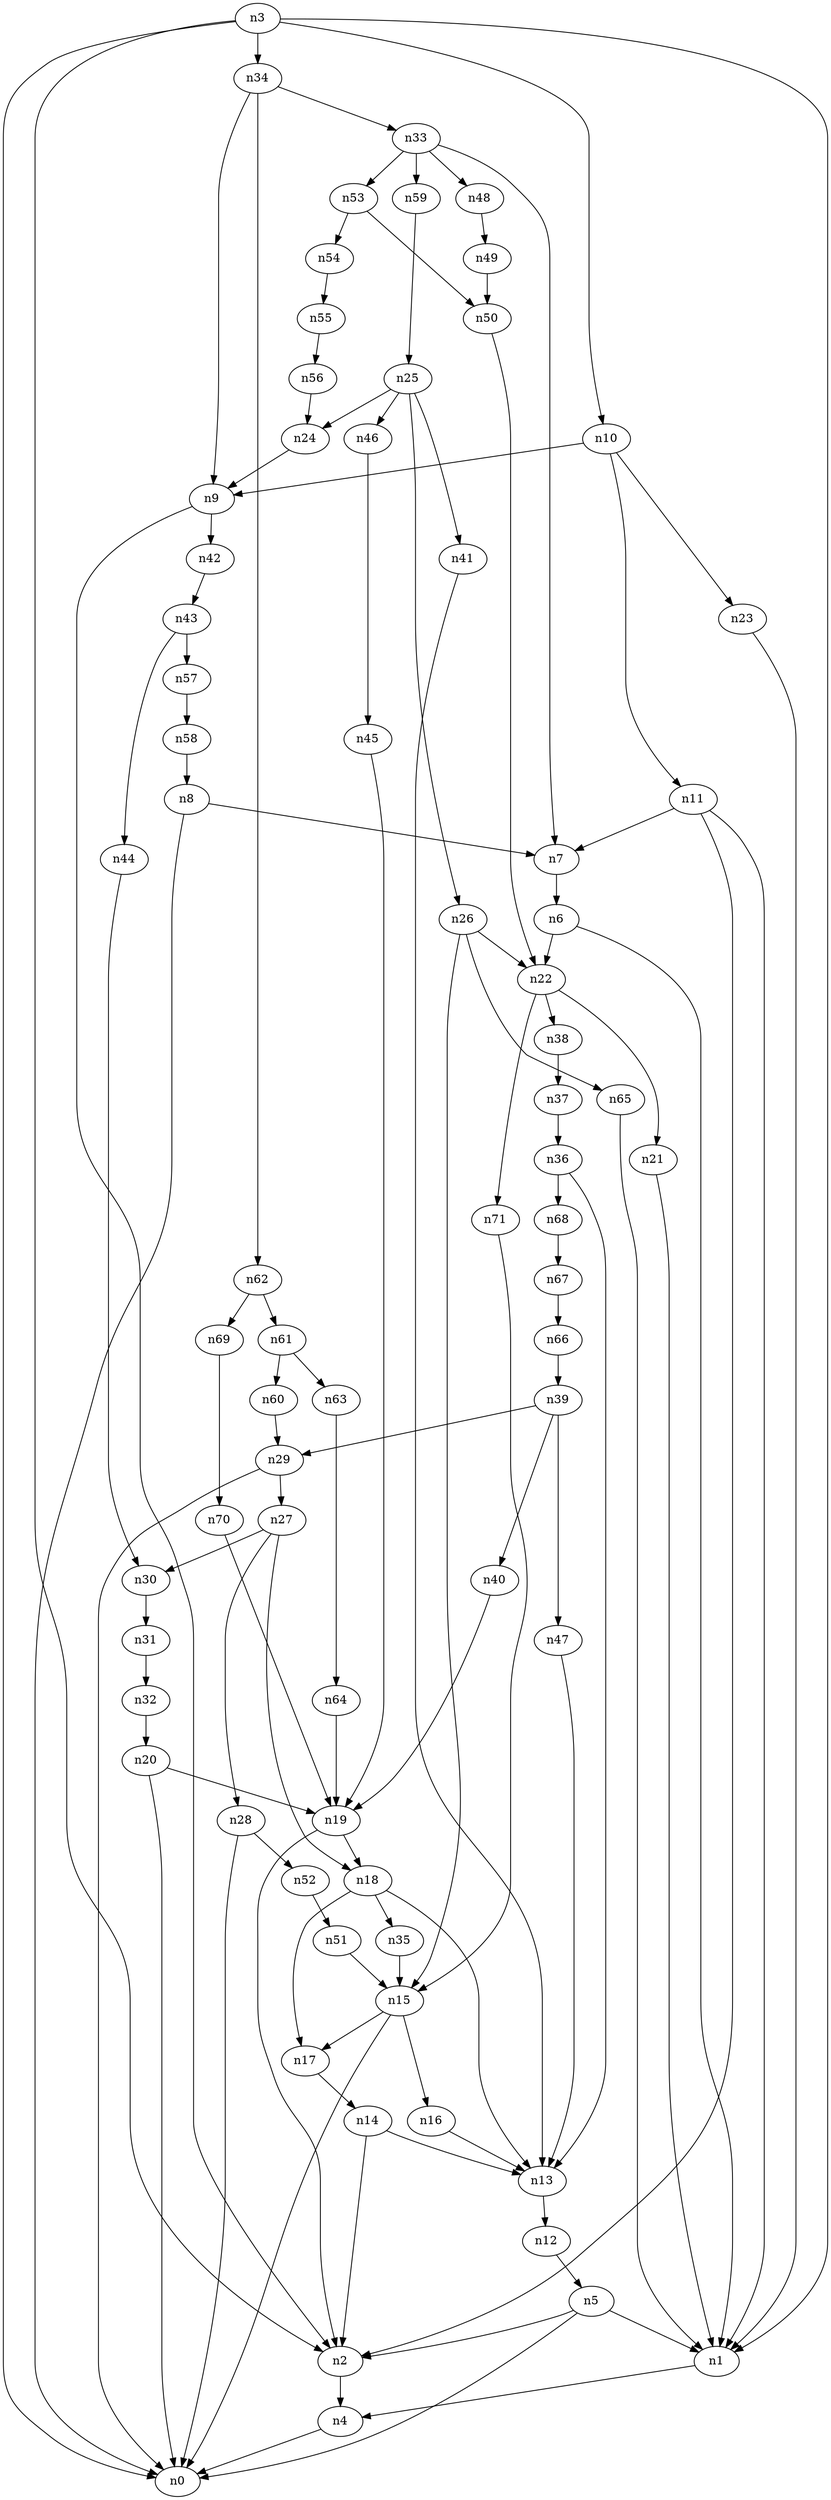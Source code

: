 digraph G {
	n1 -> n4	 [_graphml_id=e4];
	n2 -> n4	 [_graphml_id=e7];
	n3 -> n0	 [_graphml_id=e0];
	n3 -> n1	 [_graphml_id=e3];
	n3 -> n2	 [_graphml_id=e6];
	n3 -> n10	 [_graphml_id=e15];
	n3 -> n34	 [_graphml_id=e57];
	n4 -> n0	 [_graphml_id=e1];
	n5 -> n0	 [_graphml_id=e2];
	n5 -> n1	 [_graphml_id=e5];
	n5 -> n2	 [_graphml_id=e8];
	n6 -> n1	 [_graphml_id=e9];
	n6 -> n22	 [_graphml_id=e34];
	n7 -> n6	 [_graphml_id=e10];
	n8 -> n0	 [_graphml_id=e12];
	n8 -> n7	 [_graphml_id=e11];
	n9 -> n2	 [_graphml_id=e13];
	n9 -> n42	 [_graphml_id=e67];
	n10 -> n9	 [_graphml_id=e14];
	n10 -> n11	 [_graphml_id=e76];
	n10 -> n23	 [_graphml_id=e35];
	n11 -> n1	 [_graphml_id=e16];
	n11 -> n2	 [_graphml_id=e18];
	n11 -> n7	 [_graphml_id=e17];
	n12 -> n5	 [_graphml_id=e19];
	n13 -> n12	 [_graphml_id=e20];
	n14 -> n2	 [_graphml_id=e22];
	n14 -> n13	 [_graphml_id=e21];
	n15 -> n0	 [_graphml_id=e23];
	n15 -> n16	 [_graphml_id=e24];
	n15 -> n17	 [_graphml_id=e26];
	n16 -> n13	 [_graphml_id=e25];
	n17 -> n14	 [_graphml_id=e27];
	n18 -> n13	 [_graphml_id=e47];
	n18 -> n17	 [_graphml_id=e28];
	n18 -> n35	 [_graphml_id=e55];
	n19 -> n2	 [_graphml_id=e37];
	n19 -> n18	 [_graphml_id=e29];
	n20 -> n0	 [_graphml_id=e31];
	n20 -> n19	 [_graphml_id=e30];
	n21 -> n1	 [_graphml_id=e32];
	n22 -> n21	 [_graphml_id=e33];
	n22 -> n38	 [_graphml_id=e61];
	n22 -> n71	 [_graphml_id=e112];
	n23 -> n1	 [_graphml_id=e36];
	n24 -> n9	 [_graphml_id=e38];
	n25 -> n24	 [_graphml_id=e39];
	n25 -> n26	 [_graphml_id=e40];
	n25 -> n41	 [_graphml_id=e65];
	n25 -> n46	 [_graphml_id=e73];
	n26 -> n15	 [_graphml_id=e95];
	n26 -> n22	 [_graphml_id=e41];
	n26 -> n65	 [_graphml_id=e104];
	n27 -> n18	 [_graphml_id=e42];
	n27 -> n28	 [_graphml_id=e43];
	n27 -> n30	 [_graphml_id=e48];
	n28 -> n0	 [_graphml_id=e44];
	n28 -> n52	 [_graphml_id=e83];
	n29 -> n0	 [_graphml_id=e45];
	n29 -> n27	 [_graphml_id=e46];
	n30 -> n31	 [_graphml_id=e49];
	n31 -> n32	 [_graphml_id=e50];
	n32 -> n20	 [_graphml_id=e51];
	n33 -> n7	 [_graphml_id=e52];
	n33 -> n48	 [_graphml_id=e77];
	n33 -> n53	 [_graphml_id=e85];
	n33 -> n59	 [_graphml_id=e94];
	n34 -> n9	 [_graphml_id=e54];
	n34 -> n33	 [_graphml_id=e53];
	n34 -> n62	 [_graphml_id=e99];
	n35 -> n15	 [_graphml_id=e56];
	n36 -> n13	 [_graphml_id=e58];
	n36 -> n68	 [_graphml_id=e108];
	n37 -> n36	 [_graphml_id=e59];
	n38 -> n37	 [_graphml_id=e60];
	n39 -> n29	 [_graphml_id=e62];
	n39 -> n40	 [_graphml_id=e63];
	n39 -> n47	 [_graphml_id=e74];
	n40 -> n19	 [_graphml_id=e64];
	n41 -> n13	 [_graphml_id=e66];
	n42 -> n43	 [_graphml_id=e68];
	n43 -> n44	 [_graphml_id=e69];
	n43 -> n57	 [_graphml_id=e90];
	n44 -> n30	 [_graphml_id=e70];
	n45 -> n19	 [_graphml_id=e71];
	n46 -> n45	 [_graphml_id=e72];
	n47 -> n13	 [_graphml_id=e75];
	n48 -> n49	 [_graphml_id=e78];
	n49 -> n50	 [_graphml_id=e79];
	n50 -> n22	 [_graphml_id=e80];
	n51 -> n15	 [_graphml_id=e81];
	n52 -> n51	 [_graphml_id=e82];
	n53 -> n50	 [_graphml_id=e84];
	n53 -> n54	 [_graphml_id=e86];
	n54 -> n55	 [_graphml_id=e87];
	n55 -> n56	 [_graphml_id=e88];
	n56 -> n24	 [_graphml_id=e89];
	n57 -> n58	 [_graphml_id=e91];
	n58 -> n8	 [_graphml_id=e92];
	n59 -> n25	 [_graphml_id=e93];
	n60 -> n29	 [_graphml_id=e96];
	n61 -> n60	 [_graphml_id=e97];
	n61 -> n63	 [_graphml_id=e100];
	n62 -> n61	 [_graphml_id=e98];
	n62 -> n69	 [_graphml_id=e109];
	n63 -> n64	 [_graphml_id=e101];
	n64 -> n19	 [_graphml_id=e102];
	n65 -> n1	 [_graphml_id=e103];
	n66 -> n39	 [_graphml_id=e105];
	n67 -> n66	 [_graphml_id=e106];
	n68 -> n67	 [_graphml_id=e107];
	n69 -> n70	 [_graphml_id=e110];
	n70 -> n19	 [_graphml_id=e111];
	n71 -> n15	 [_graphml_id=e113];
}
